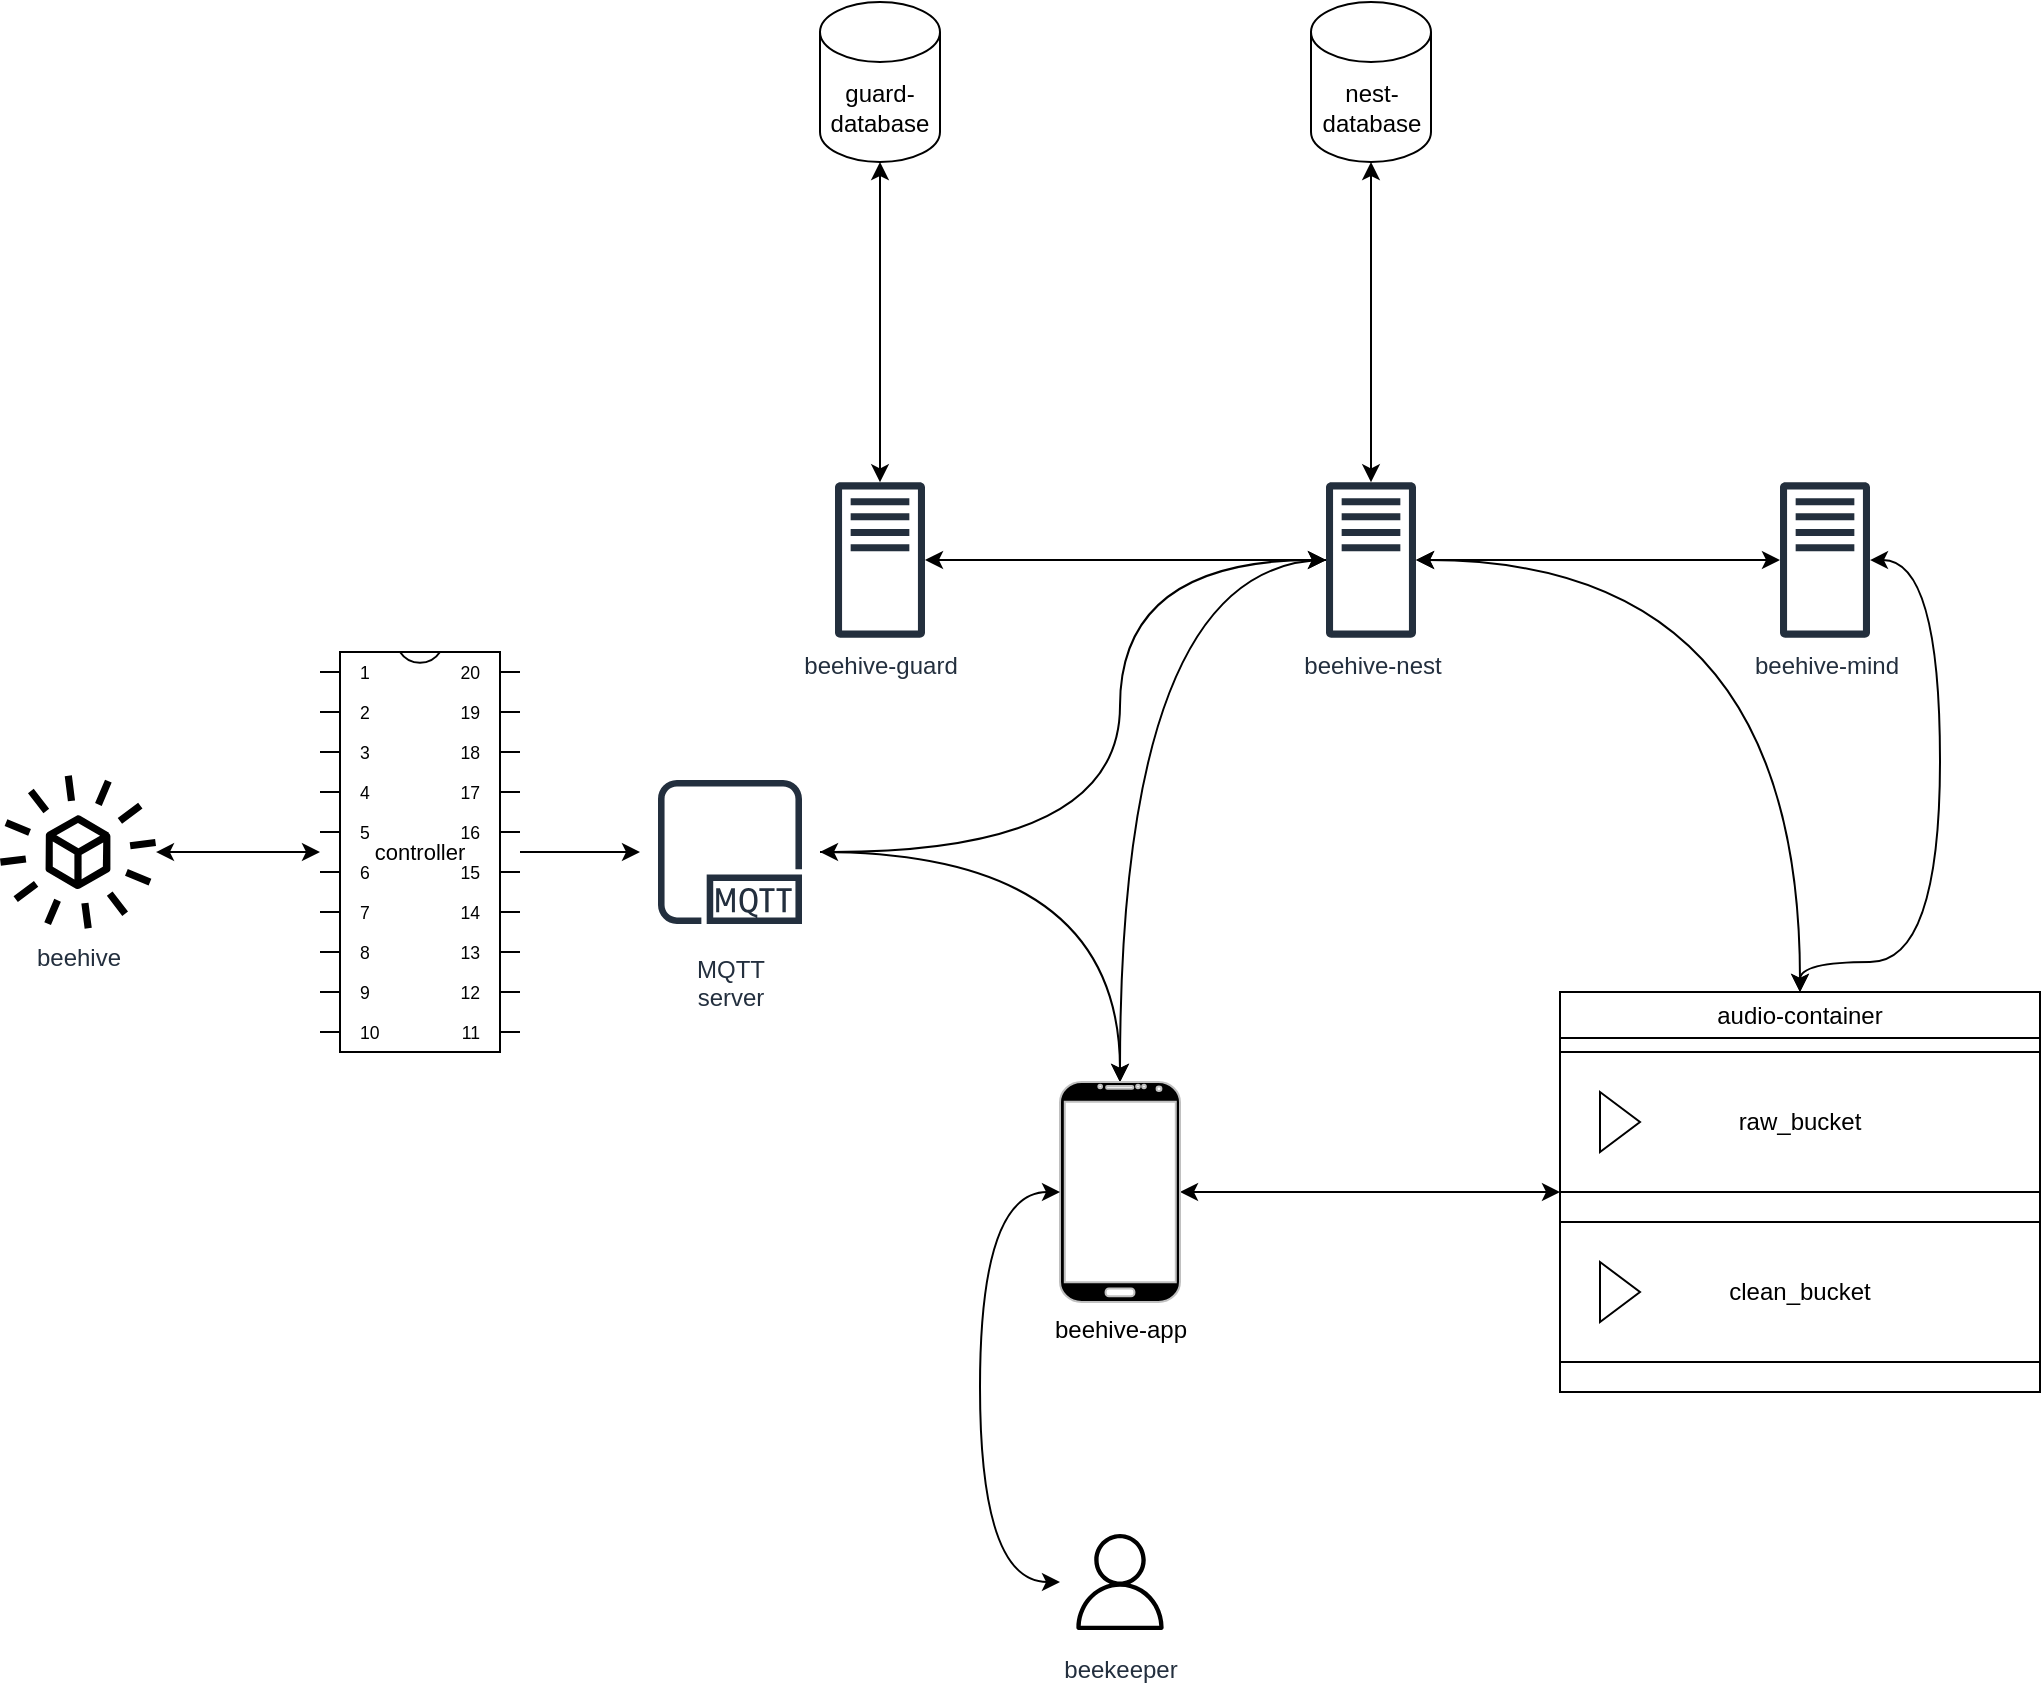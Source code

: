 <mxfile>
    <diagram name="Page-1" id="0Ehuhb1XB6HRudho5oRP">
        <mxGraphModel dx="2139" dy="2197" grid="1" gridSize="10" guides="1" tooltips="1" connect="1" arrows="1" fold="1" page="1" pageScale="1" pageWidth="850" pageHeight="1100" math="0" shadow="0">
            <root>
                <mxCell id="0"/>
                <mxCell id="1" parent="0"/>
                <mxCell id="18" style="edgeStyle=orthogonalEdgeStyle;curved=1;html=1;" parent="1" source="v3aUUR3QiwjMRuQs36bc-1" target="2" edge="1">
                    <mxGeometry relative="1" as="geometry"/>
                </mxCell>
                <mxCell id="36" style="edgeStyle=orthogonalEdgeStyle;shape=connector;curved=1;rounded=1;html=1;labelBackgroundColor=default;strokeColor=default;fontFamily=Helvetica;fontSize=11;fontColor=default;startArrow=classic;startFill=1;endArrow=classic;" parent="1" source="v3aUUR3QiwjMRuQs36bc-1" target="v3aUUR3QiwjMRuQs36bc-3" edge="1">
                    <mxGeometry relative="1" as="geometry"/>
                </mxCell>
                <mxCell id="49" style="edgeStyle=orthogonalEdgeStyle;shape=connector;curved=1;rounded=1;html=1;labelBackgroundColor=default;strokeColor=default;fontFamily=Helvetica;fontSize=11;fontColor=default;startArrow=classic;startFill=1;endArrow=classic;" parent="1" source="v3aUUR3QiwjMRuQs36bc-1" target="45" edge="1">
                    <mxGeometry relative="1" as="geometry"/>
                </mxCell>
                <mxCell id="v3aUUR3QiwjMRuQs36bc-1" value="beehive-nest" style="sketch=0;outlineConnect=0;fontColor=#232F3E;gradientColor=none;fillColor=#232F3D;strokeColor=none;dashed=0;verticalLabelPosition=bottom;verticalAlign=top;align=center;html=1;fontSize=12;fontStyle=0;aspect=fixed;pointerEvents=1;shape=mxgraph.aws4.traditional_server;" parent="1" vertex="1">
                    <mxGeometry x="403" y="180" width="45" height="78" as="geometry"/>
                </mxCell>
                <mxCell id="40" style="edgeStyle=orthogonalEdgeStyle;shape=connector;curved=1;rounded=1;html=1;labelBackgroundColor=default;strokeColor=default;fontFamily=Helvetica;fontSize=11;fontColor=default;startArrow=classic;startFill=1;endArrow=classic;" parent="1" source="v3aUUR3QiwjMRuQs36bc-2" target="v3aUUR3QiwjMRuQs36bc-1" edge="1">
                    <mxGeometry relative="1" as="geometry"/>
                </mxCell>
                <mxCell id="v3aUUR3QiwjMRuQs36bc-2" value="beehive-guard" style="sketch=0;outlineConnect=0;fontColor=#232F3E;gradientColor=none;fillColor=#232F3D;strokeColor=none;dashed=0;verticalLabelPosition=bottom;verticalAlign=top;align=center;html=1;fontSize=12;fontStyle=0;aspect=fixed;pointerEvents=1;shape=mxgraph.aws4.traditional_server;" parent="1" vertex="1">
                    <mxGeometry x="157.5" y="180" width="45" height="78" as="geometry"/>
                </mxCell>
                <mxCell id="51" style="edgeStyle=orthogonalEdgeStyle;shape=connector;curved=1;rounded=1;html=1;labelBackgroundColor=default;strokeColor=default;fontFamily=Helvetica;fontSize=11;fontColor=default;startArrow=classic;startFill=1;endArrow=classic;" parent="1" source="v3aUUR3QiwjMRuQs36bc-3" target="45" edge="1">
                    <mxGeometry relative="1" as="geometry">
                        <mxPoint x="740" y="420" as="targetPoint"/>
                        <Array as="points">
                            <mxPoint x="710" y="219"/>
                            <mxPoint x="710" y="420"/>
                            <mxPoint x="640" y="420"/>
                        </Array>
                    </mxGeometry>
                </mxCell>
                <mxCell id="v3aUUR3QiwjMRuQs36bc-3" value="beehive-mind" style="sketch=0;outlineConnect=0;fontColor=#232F3E;gradientColor=none;fillColor=#232F3D;strokeColor=none;dashed=0;verticalLabelPosition=bottom;verticalAlign=top;align=center;html=1;fontSize=12;fontStyle=0;aspect=fixed;pointerEvents=1;shape=mxgraph.aws4.traditional_server;" parent="1" vertex="1">
                    <mxGeometry x="630" y="180" width="45" height="78" as="geometry"/>
                </mxCell>
                <mxCell id="38" style="edgeStyle=orthogonalEdgeStyle;shape=connector;curved=1;rounded=1;html=1;labelBackgroundColor=default;strokeColor=default;fontFamily=Helvetica;fontSize=11;fontColor=default;startArrow=classic;startFill=1;endArrow=classic;" parent="1" source="v3aUUR3QiwjMRuQs36bc-5" target="v3aUUR3QiwjMRuQs36bc-1" edge="1">
                    <mxGeometry relative="1" as="geometry"/>
                </mxCell>
                <mxCell id="v3aUUR3QiwjMRuQs36bc-5" value="nest-database" style="shape=cylinder3;whiteSpace=wrap;html=1;boundedLbl=1;backgroundOutline=1;size=15;" parent="1" vertex="1">
                    <mxGeometry x="395.5" y="-60" width="60" height="80" as="geometry"/>
                </mxCell>
                <mxCell id="39" style="edgeStyle=orthogonalEdgeStyle;shape=connector;curved=1;rounded=1;html=1;labelBackgroundColor=default;strokeColor=default;fontFamily=Helvetica;fontSize=11;fontColor=default;startArrow=classic;startFill=1;endArrow=classic;" parent="1" source="v3aUUR3QiwjMRuQs36bc-6" target="v3aUUR3QiwjMRuQs36bc-2" edge="1">
                    <mxGeometry relative="1" as="geometry"/>
                </mxCell>
                <mxCell id="v3aUUR3QiwjMRuQs36bc-6" value="guard-database" style="shape=cylinder3;whiteSpace=wrap;html=1;boundedLbl=1;backgroundOutline=1;size=15;" parent="1" vertex="1">
                    <mxGeometry x="150" y="-60" width="60" height="80" as="geometry"/>
                </mxCell>
                <mxCell id="4" style="edgeStyle=orthogonalEdgeStyle;curved=1;html=1;" parent="1" source="v3aUUR3QiwjMRuQs36bc-22" target="2" edge="1">
                    <mxGeometry relative="1" as="geometry"/>
                </mxCell>
                <mxCell id="16" style="edgeStyle=orthogonalEdgeStyle;curved=1;html=1;startArrow=classic;startFill=1;" parent="1" source="v3aUUR3QiwjMRuQs36bc-22" target="v3aUUR3QiwjMRuQs36bc-1" edge="1">
                    <mxGeometry relative="1" as="geometry">
                        <Array as="points">
                            <mxPoint x="300" y="365"/>
                            <mxPoint x="300" y="219"/>
                        </Array>
                    </mxGeometry>
                </mxCell>
                <mxCell id="v3aUUR3QiwjMRuQs36bc-22" value="MQTT&lt;br&gt;server" style="sketch=0;outlineConnect=0;fontColor=#232F3E;gradientColor=none;strokeColor=#232F3E;fillColor=#ffffff;dashed=0;verticalLabelPosition=bottom;verticalAlign=top;align=center;html=1;fontSize=12;fontStyle=0;aspect=fixed;shape=mxgraph.aws4.resourceIcon;resIcon=mxgraph.aws4.mqtt_protocol;fontFamily=Helvetica;labelBackgroundColor=default;" parent="1" vertex="1">
                    <mxGeometry x="60" y="320" width="90" height="90" as="geometry"/>
                </mxCell>
                <mxCell id="3" style="edgeStyle=orthogonalEdgeStyle;html=1;curved=1;" parent="1" source="v3aUUR3QiwjMRuQs36bc-24" target="v3aUUR3QiwjMRuQs36bc-22" edge="1">
                    <mxGeometry relative="1" as="geometry"/>
                </mxCell>
                <mxCell id="41" style="edgeStyle=orthogonalEdgeStyle;shape=connector;curved=1;rounded=1;html=1;labelBackgroundColor=default;strokeColor=default;fontFamily=Helvetica;fontSize=11;fontColor=default;startArrow=classic;startFill=1;endArrow=classic;" parent="1" source="v3aUUR3QiwjMRuQs36bc-24" target="24" edge="1">
                    <mxGeometry relative="1" as="geometry"/>
                </mxCell>
                <mxCell id="v3aUUR3QiwjMRuQs36bc-24" value="controller" style="shadow=0;dashed=0;align=center;html=1;strokeWidth=1;shape=mxgraph.electrical.logic_gates.dual_inline_ic;labelNames=a,b,c,d,e,f,g,h,i,j,k,l,m,n,o,p,q,r,s,t;whiteSpace=wrap;fontFamily=Helvetica;fontSize=11;fontColor=default;labelBackgroundColor=default;" parent="1" vertex="1">
                    <mxGeometry x="-100" y="265" width="100" height="200" as="geometry"/>
                </mxCell>
                <mxCell id="48" style="edgeStyle=orthogonalEdgeStyle;shape=connector;curved=1;rounded=1;html=1;labelBackgroundColor=default;strokeColor=default;fontFamily=Helvetica;fontSize=11;fontColor=default;startArrow=classic;startFill=1;endArrow=classic;" parent="1" source="2" target="45" edge="1">
                    <mxGeometry relative="1" as="geometry"/>
                </mxCell>
                <mxCell id="2" value="beehive-app" style="verticalLabelPosition=bottom;verticalAlign=top;html=1;shadow=0;dashed=0;strokeWidth=1;shape=mxgraph.android.phone2;strokeColor=#c0c0c0;fillColor=#00000;gradientColor=none;" parent="1" vertex="1">
                    <mxGeometry x="270" y="480" width="60" height="110" as="geometry"/>
                </mxCell>
                <mxCell id="24" value="beehive" style="sketch=0;outlineConnect=0;fontColor=#232F3E;gradientColor=none;fillColor=#000000;strokeColor=none;dashed=0;verticalLabelPosition=bottom;verticalAlign=top;align=center;html=1;fontSize=12;fontStyle=0;aspect=fixed;pointerEvents=1;shape=mxgraph.aws4.eventbridge_saas_partner_event_bus_resource;" parent="1" vertex="1">
                    <mxGeometry x="-260" y="326" width="78" height="78" as="geometry"/>
                </mxCell>
                <mxCell id="34" style="edgeStyle=orthogonalEdgeStyle;shape=connector;curved=1;rounded=1;html=1;labelBackgroundColor=default;strokeColor=default;fontFamily=Helvetica;fontSize=11;fontColor=default;startArrow=classic;startFill=1;endArrow=classic;" parent="1" source="29" target="2" edge="1">
                    <mxGeometry relative="1" as="geometry">
                        <Array as="points">
                            <mxPoint x="230" y="730"/>
                            <mxPoint x="230" y="535"/>
                        </Array>
                    </mxGeometry>
                </mxCell>
                <mxCell id="29" value="beekeeper" style="sketch=0;outlineConnect=0;fontColor=#232F3E;gradientColor=none;strokeColor=#000000;fillColor=#ffffff;dashed=0;verticalLabelPosition=bottom;verticalAlign=top;align=center;html=1;fontSize=12;fontStyle=0;aspect=fixed;shape=mxgraph.aws4.resourceIcon;resIcon=mxgraph.aws4.user;" parent="1" vertex="1">
                    <mxGeometry x="270" y="700" width="60" height="60" as="geometry"/>
                </mxCell>
                <mxCell id="45" value="&lt;span style=&quot;font-size: 12px; font-weight: 400;&quot;&gt;audio-container&lt;/span&gt;" style="swimlane;whiteSpace=wrap;html=1;fontFamily=Helvetica;fontSize=11;fontColor=default;" parent="1" vertex="1">
                    <mxGeometry x="520" y="435" width="240" height="200" as="geometry"/>
                </mxCell>
                <mxCell id="v3aUUR3QiwjMRuQs36bc-7" value="raw_bucket" style="html=1;whiteSpace=wrap;container=1;recursiveResize=0;collapsible=0;" parent="45" vertex="1">
                    <mxGeometry y="30" width="240" height="70" as="geometry"/>
                </mxCell>
                <mxCell id="v3aUUR3QiwjMRuQs36bc-8" value="" style="triangle;html=1;whiteSpace=wrap;" parent="v3aUUR3QiwjMRuQs36bc-7" vertex="1">
                    <mxGeometry x="20" y="20" width="20" height="30" as="geometry"/>
                </mxCell>
                <mxCell id="46" value="clean_bucket" style="html=1;whiteSpace=wrap;container=1;recursiveResize=0;collapsible=0;" parent="45" vertex="1">
                    <mxGeometry y="115" width="240" height="70" as="geometry"/>
                </mxCell>
                <mxCell id="47" value="" style="triangle;html=1;whiteSpace=wrap;" parent="46" vertex="1">
                    <mxGeometry x="20" y="20" width="20" height="30" as="geometry"/>
                </mxCell>
            </root>
        </mxGraphModel>
    </diagram>
</mxfile>